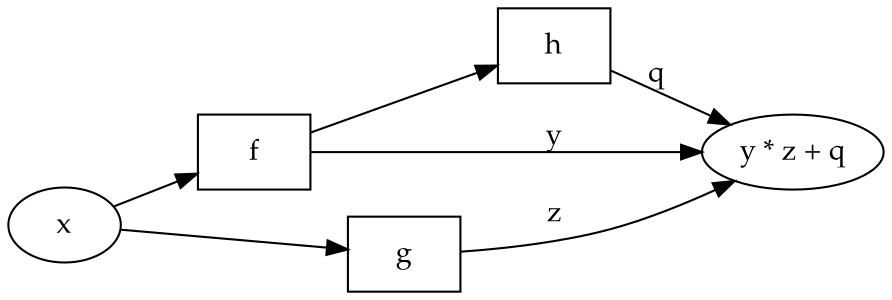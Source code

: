 
digraph {

    node [shape=box, fontname="palatino"] ;
    edge [fontname="palatino"] ;
    graph [rankdir=LR] ;


    x [shape=oval] ;
    f ;
    g ;
    h ;
    r [shape=oval, label = "y * z + q"] ;

    x -> f ;
    f -> r [label = "y"] ;
    x -> g ;
    f -> h ;
    h -> r [label = "q"] ;
    g -> r [label = "z"] ;

}
